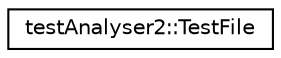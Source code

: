 digraph "Graphical Class Hierarchy"
{
 // INTERACTIVE_SVG=YES
 // LATEX_PDF_SIZE
  edge [fontname="Helvetica",fontsize="10",labelfontname="Helvetica",labelfontsize="10"];
  node [fontname="Helvetica",fontsize="10",shape=record];
  rankdir="LR";
  Node0 [label="testAnalyser2::TestFile",height=0.2,width=0.4,color="black", fillcolor="white", style="filled",URL="$d2/d3f/classtestAnalyser2_1_1TestFile.html",tooltip="Object representation of a testfile."];
}
